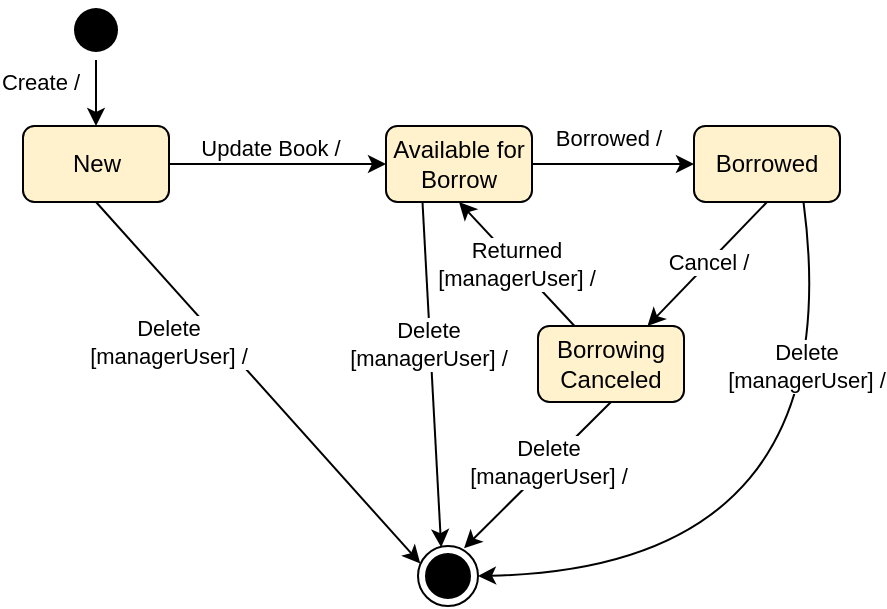 <mxfile version="24.7.6">
  <diagram name="Page-1" id="0783ab3e-0a74-02c8-0abd-f7b4e66b4bec">
    <mxGraphModel dx="819" dy="426" grid="0" gridSize="10" guides="1" tooltips="1" connect="1" arrows="1" fold="1" page="0" pageScale="1" pageWidth="850" pageHeight="1100" background="none" math="0" shadow="0">
      <root>
        <mxCell id="0" />
        <mxCell id="1" parent="0" />
        <mxCell id="dNgM0oYbCXjBBbx6g_wy-1" value="" style="ellipse;html=1;shape=endState;fillColor=#000000;strokeColor=#000000;" vertex="1" parent="1">
          <mxGeometry x="510" y="474" width="30" height="30" as="geometry" />
        </mxCell>
        <mxCell id="dNgM0oYbCXjBBbx6g_wy-2" value="" style="ellipse;html=1;shape=endState;fillColor=#000000;strokeColor=none;" vertex="1" parent="1">
          <mxGeometry x="334" y="201" width="30" height="30" as="geometry" />
        </mxCell>
        <mxCell id="dNgM0oYbCXjBBbx6g_wy-3" value="New" style="rounded=1;whiteSpace=wrap;html=1;fillColor=#fff2cc;strokeColor=#000000;" vertex="1" parent="1">
          <mxGeometry x="312.5" y="264" width="73" height="38" as="geometry" />
        </mxCell>
        <mxCell id="dNgM0oYbCXjBBbx6g_wy-4" value="Create /" style="endArrow=classic;html=1;rounded=0;exitX=0.5;exitY=1;exitDx=0;exitDy=0;entryX=0.5;entryY=0;entryDx=0;entryDy=0;" edge="1" parent="1" source="dNgM0oYbCXjBBbx6g_wy-2" target="dNgM0oYbCXjBBbx6g_wy-3">
          <mxGeometry x="-0.375" y="-28" width="50" height="50" relative="1" as="geometry">
            <mxPoint x="406" y="402" as="sourcePoint" />
            <mxPoint x="456" y="352" as="targetPoint" />
            <mxPoint as="offset" />
          </mxGeometry>
        </mxCell>
        <mxCell id="dNgM0oYbCXjBBbx6g_wy-5" value="Available for Borrow" style="rounded=1;whiteSpace=wrap;html=1;fillColor=#fff2cc;strokeColor=#000000;" vertex="1" parent="1">
          <mxGeometry x="494" y="264" width="73" height="38" as="geometry" />
        </mxCell>
        <mxCell id="dNgM0oYbCXjBBbx6g_wy-6" value="Update Book /" style="endArrow=classic;html=1;rounded=0;exitX=1;exitY=0.5;exitDx=0;exitDy=0;entryX=0;entryY=0.5;entryDx=0;entryDy=0;" edge="1" parent="1" source="dNgM0oYbCXjBBbx6g_wy-3" target="dNgM0oYbCXjBBbx6g_wy-5">
          <mxGeometry x="-0.07" y="8" width="50" height="50" relative="1" as="geometry">
            <mxPoint x="378.71" y="308" as="sourcePoint" />
            <mxPoint x="378.71" y="340" as="targetPoint" />
            <mxPoint as="offset" />
          </mxGeometry>
        </mxCell>
        <mxCell id="dNgM0oYbCXjBBbx6g_wy-7" value="Borrowed" style="rounded=1;whiteSpace=wrap;html=1;fillColor=#fff2cc;strokeColor=#000000;" vertex="1" parent="1">
          <mxGeometry x="648" y="264" width="73" height="38" as="geometry" />
        </mxCell>
        <mxCell id="dNgM0oYbCXjBBbx6g_wy-8" value="Borrowed /" style="endArrow=classic;html=1;rounded=0;exitX=1;exitY=0.5;exitDx=0;exitDy=0;entryX=0;entryY=0.5;entryDx=0;entryDy=0;" edge="1" parent="1" source="dNgM0oYbCXjBBbx6g_wy-5" target="dNgM0oYbCXjBBbx6g_wy-7">
          <mxGeometry x="-0.065" y="13" width="50" height="50" relative="1" as="geometry">
            <mxPoint x="389" y="312" as="sourcePoint" />
            <mxPoint x="389" y="364" as="targetPoint" />
            <mxPoint as="offset" />
          </mxGeometry>
        </mxCell>
        <mxCell id="dNgM0oYbCXjBBbx6g_wy-9" value="&lt;div&gt;&lt;br&gt;&lt;/div&gt;Borrowing Canceled&lt;div&gt;&lt;br&gt;&lt;/div&gt;" style="rounded=1;whiteSpace=wrap;html=1;fillColor=#fff2cc;strokeColor=#000000;" vertex="1" parent="1">
          <mxGeometry x="570" y="364" width="73" height="38" as="geometry" />
        </mxCell>
        <mxCell id="dNgM0oYbCXjBBbx6g_wy-10" value="Cancel /" style="endArrow=classic;html=1;rounded=0;exitX=0.5;exitY=1;exitDx=0;exitDy=0;entryX=0.75;entryY=0;entryDx=0;entryDy=0;" edge="1" parent="1" source="dNgM0oYbCXjBBbx6g_wy-7" target="dNgM0oYbCXjBBbx6g_wy-9">
          <mxGeometry x="-0.023" width="50" height="50" relative="1" as="geometry">
            <mxPoint x="543" y="436" as="sourcePoint" />
            <mxPoint x="612" y="436" as="targetPoint" />
            <mxPoint as="offset" />
          </mxGeometry>
        </mxCell>
        <mxCell id="dNgM0oYbCXjBBbx6g_wy-11" value="Returned&lt;div&gt;[managerUser] /&lt;/div&gt;" style="endArrow=classic;html=1;rounded=0;exitX=0.25;exitY=0;exitDx=0;exitDy=0;entryX=0.5;entryY=1;entryDx=0;entryDy=0;" edge="1" parent="1" source="dNgM0oYbCXjBBbx6g_wy-9" target="dNgM0oYbCXjBBbx6g_wy-5">
          <mxGeometry x="0.006" width="50" height="50" relative="1" as="geometry">
            <mxPoint x="532" y="402" as="sourcePoint" />
            <mxPoint x="480" y="455" as="targetPoint" />
            <mxPoint as="offset" />
          </mxGeometry>
        </mxCell>
        <mxCell id="dNgM0oYbCXjBBbx6g_wy-12" value="Delete&lt;div&gt;[managerUser] /&lt;/div&gt;" style="endArrow=classic;html=1;rounded=0;exitX=0.5;exitY=1;exitDx=0;exitDy=0;entryX=0.038;entryY=0.29;entryDx=0;entryDy=0;entryPerimeter=0;" edge="1" parent="1" source="dNgM0oYbCXjBBbx6g_wy-3" target="dNgM0oYbCXjBBbx6g_wy-1">
          <mxGeometry x="-0.369" y="-20" width="50" height="50" relative="1" as="geometry">
            <mxPoint x="359" y="241" as="sourcePoint" />
            <mxPoint x="359" y="274" as="targetPoint" />
            <mxPoint as="offset" />
          </mxGeometry>
        </mxCell>
        <mxCell id="dNgM0oYbCXjBBbx6g_wy-13" value="Delete&lt;div&gt;[managerUser] /&lt;/div&gt;" style="endArrow=classic;html=1;rounded=0;exitX=0.25;exitY=1;exitDx=0;exitDy=0;entryX=0.386;entryY=0.019;entryDx=0;entryDy=0;entryPerimeter=0;" edge="1" parent="1" source="dNgM0oYbCXjBBbx6g_wy-5" target="dNgM0oYbCXjBBbx6g_wy-1">
          <mxGeometry x="-0.172" y="-1" width="50" height="50" relative="1" as="geometry">
            <mxPoint x="359" y="312" as="sourcePoint" />
            <mxPoint x="532" y="494" as="targetPoint" />
            <mxPoint as="offset" />
          </mxGeometry>
        </mxCell>
        <mxCell id="dNgM0oYbCXjBBbx6g_wy-14" value="Delete&lt;div&gt;[managerUser] /&lt;/div&gt;" style="endArrow=classic;html=1;rounded=0;exitX=0.5;exitY=1;exitDx=0;exitDy=0;entryX=0.767;entryY=0.038;entryDx=0;entryDy=0;entryPerimeter=0;" edge="1" parent="1" source="dNgM0oYbCXjBBbx6g_wy-9" target="dNgM0oYbCXjBBbx6g_wy-1">
          <mxGeometry x="-0.172" y="-1" width="50" height="50" relative="1" as="geometry">
            <mxPoint x="522" y="312" as="sourcePoint" />
            <mxPoint x="524" y="488" as="targetPoint" />
            <mxPoint as="offset" />
          </mxGeometry>
        </mxCell>
        <mxCell id="dNgM0oYbCXjBBbx6g_wy-15" value="" style="curved=1;endArrow=classic;html=1;rounded=0;entryX=1;entryY=0.5;entryDx=0;entryDy=0;exitX=0.75;exitY=1;exitDx=0;exitDy=0;" edge="1" parent="1" source="dNgM0oYbCXjBBbx6g_wy-7" target="dNgM0oYbCXjBBbx6g_wy-1">
          <mxGeometry width="50" height="50" relative="1" as="geometry">
            <mxPoint x="418" y="372" as="sourcePoint" />
            <mxPoint x="468" y="322" as="targetPoint" />
            <Array as="points">
              <mxPoint x="727" y="485" />
            </Array>
          </mxGeometry>
        </mxCell>
        <mxCell id="dNgM0oYbCXjBBbx6g_wy-16" value="Delete&lt;div&gt;[managerUser] /&lt;/div&gt;" style="edgeLabel;html=1;align=center;verticalAlign=middle;resizable=0;points=[];" vertex="1" connectable="0" parent="dNgM0oYbCXjBBbx6g_wy-15">
          <mxGeometry x="-0.563" y="-10" relative="1" as="geometry">
            <mxPoint as="offset" />
          </mxGeometry>
        </mxCell>
      </root>
    </mxGraphModel>
  </diagram>
</mxfile>

